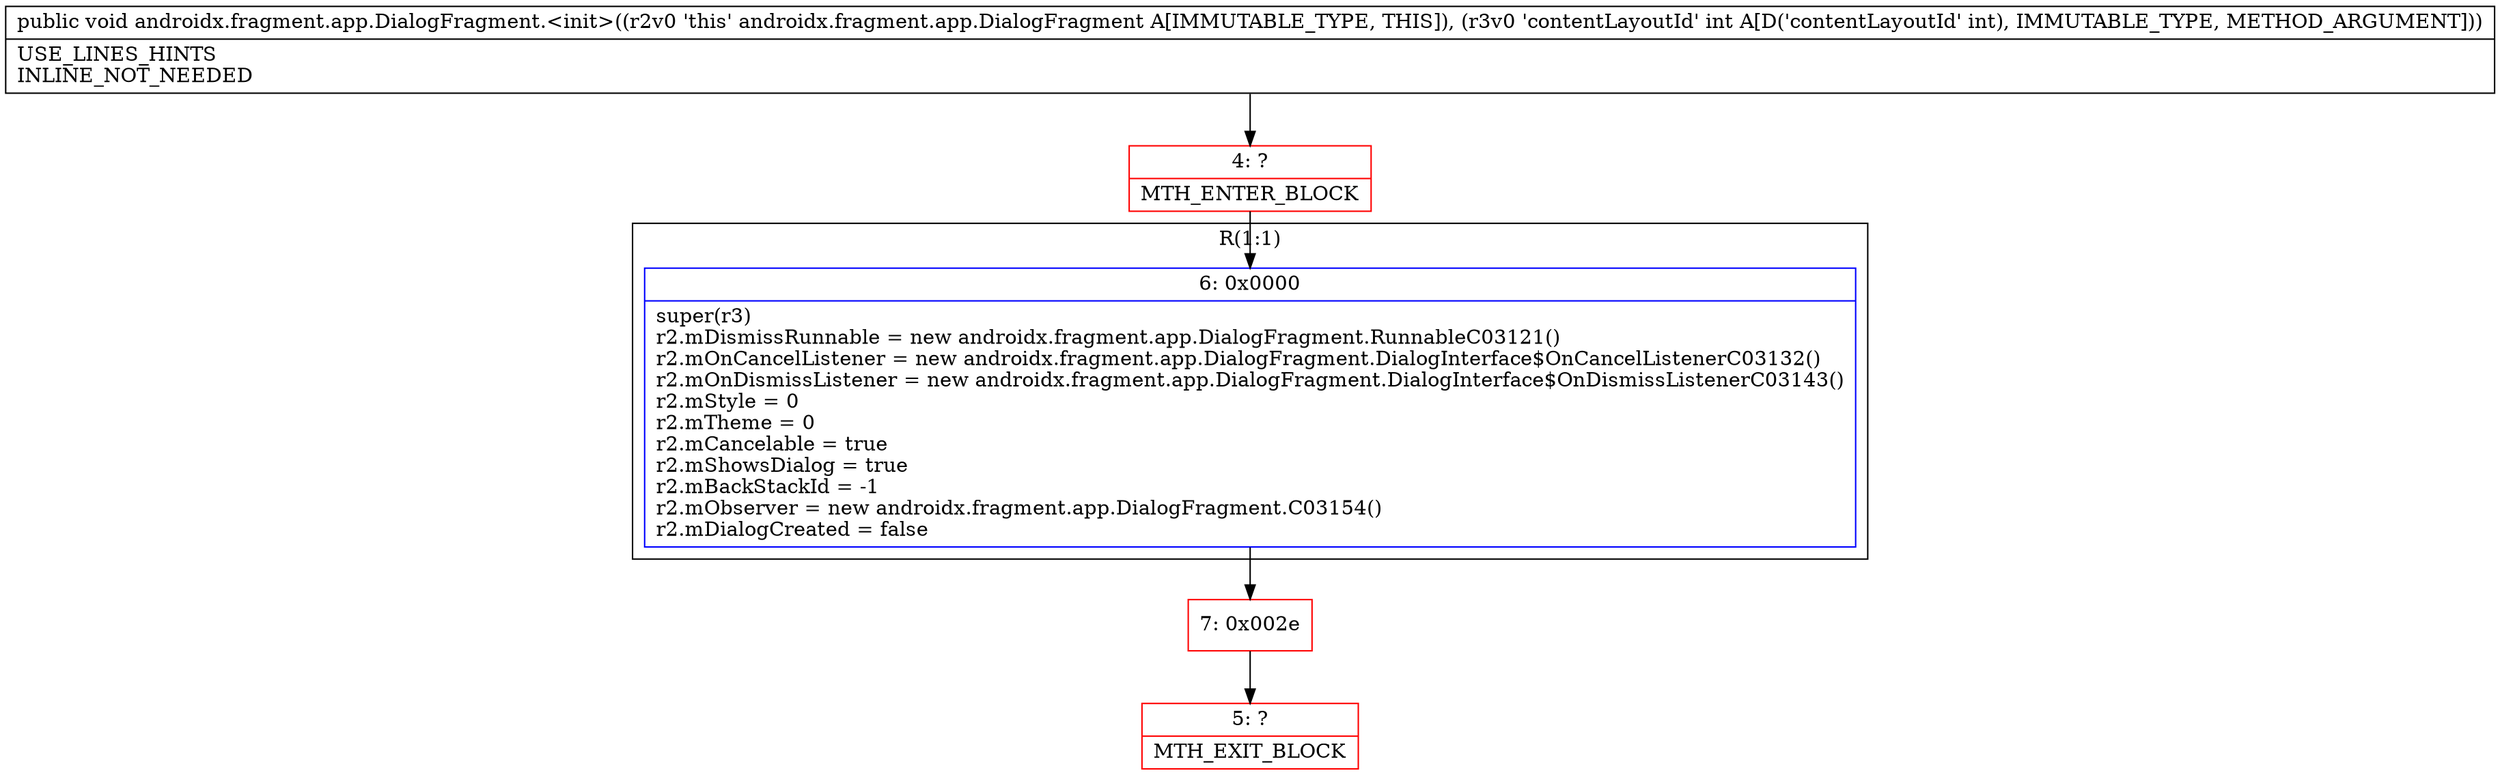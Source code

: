 digraph "CFG forandroidx.fragment.app.DialogFragment.\<init\>(I)V" {
subgraph cluster_Region_1032909580 {
label = "R(1:1)";
node [shape=record,color=blue];
Node_6 [shape=record,label="{6\:\ 0x0000|super(r3)\lr2.mDismissRunnable = new androidx.fragment.app.DialogFragment.RunnableC03121()\lr2.mOnCancelListener = new androidx.fragment.app.DialogFragment.DialogInterface$OnCancelListenerC03132()\lr2.mOnDismissListener = new androidx.fragment.app.DialogFragment.DialogInterface$OnDismissListenerC03143()\lr2.mStyle = 0\lr2.mTheme = 0\lr2.mCancelable = true\lr2.mShowsDialog = true\lr2.mBackStackId = \-1\lr2.mObserver = new androidx.fragment.app.DialogFragment.C03154()\lr2.mDialogCreated = false\l}"];
}
Node_4 [shape=record,color=red,label="{4\:\ ?|MTH_ENTER_BLOCK\l}"];
Node_7 [shape=record,color=red,label="{7\:\ 0x002e}"];
Node_5 [shape=record,color=red,label="{5\:\ ?|MTH_EXIT_BLOCK\l}"];
MethodNode[shape=record,label="{public void androidx.fragment.app.DialogFragment.\<init\>((r2v0 'this' androidx.fragment.app.DialogFragment A[IMMUTABLE_TYPE, THIS]), (r3v0 'contentLayoutId' int A[D('contentLayoutId' int), IMMUTABLE_TYPE, METHOD_ARGUMENT]))  | USE_LINES_HINTS\lINLINE_NOT_NEEDED\l}"];
MethodNode -> Node_4;Node_6 -> Node_7;
Node_4 -> Node_6;
Node_7 -> Node_5;
}

